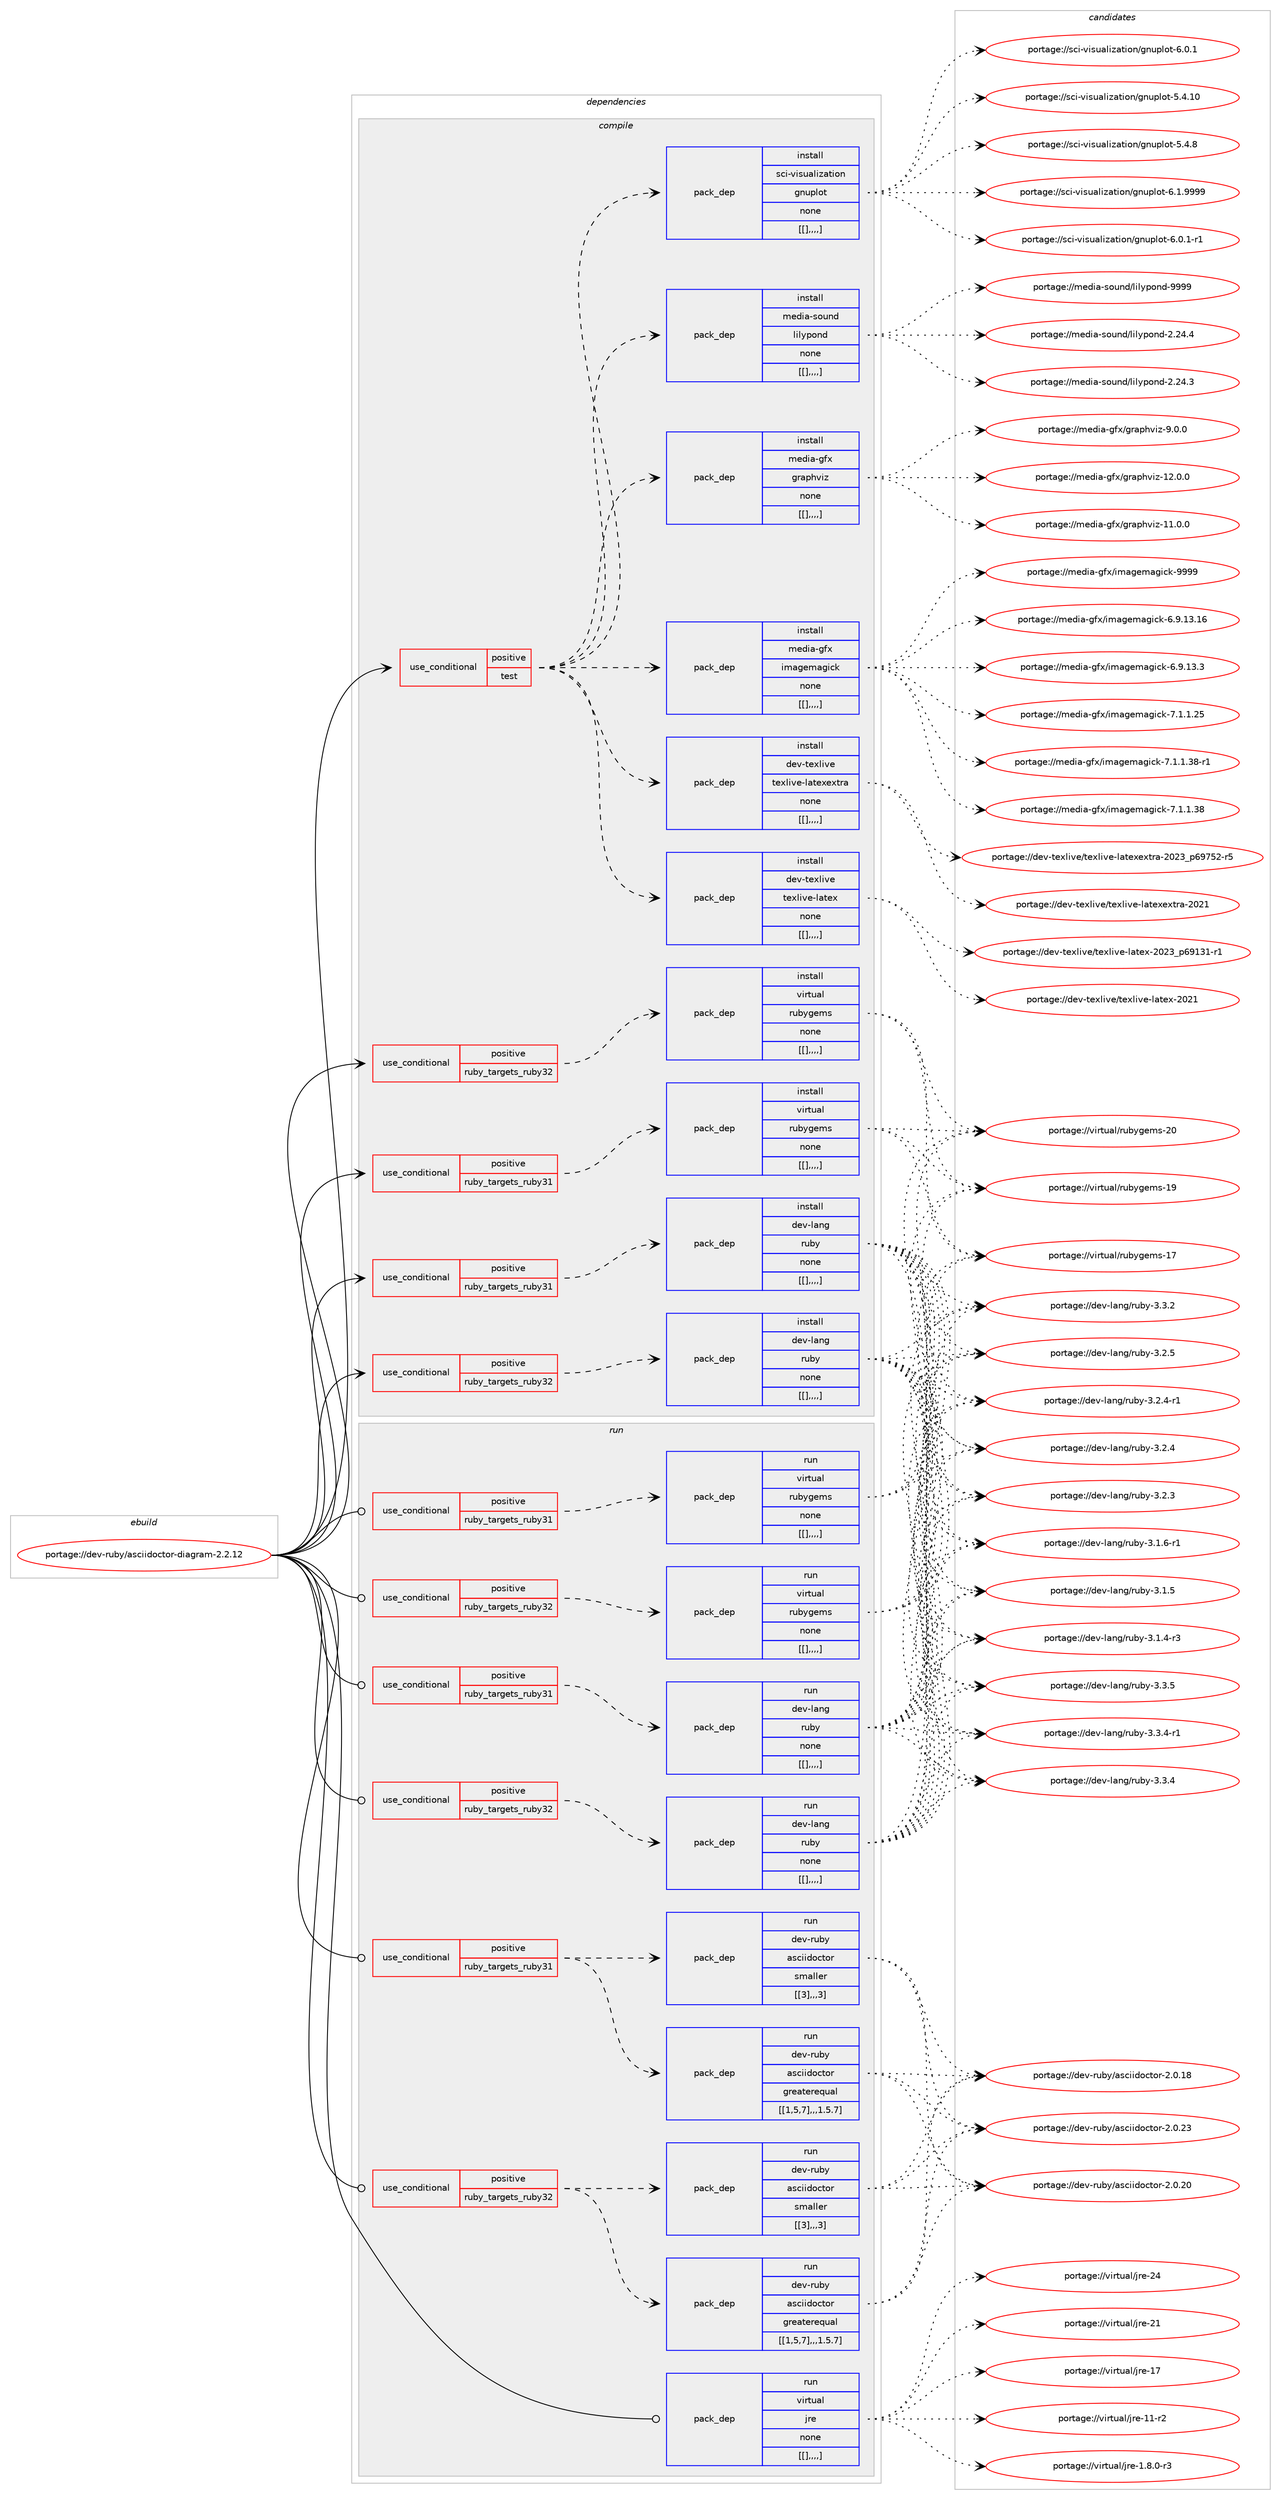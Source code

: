digraph prolog {

# *************
# Graph options
# *************

newrank=true;
concentrate=true;
compound=true;
graph [rankdir=LR,fontname=Helvetica,fontsize=10,ranksep=1.5];#, ranksep=2.5, nodesep=0.2];
edge  [arrowhead=vee];
node  [fontname=Helvetica,fontsize=10];

# **********
# The ebuild
# **********

subgraph cluster_leftcol {
color=gray;
label=<<i>ebuild</i>>;
id [label="portage://dev-ruby/asciidoctor-diagram-2.2.12", color=red, width=4, href="../dev-ruby/asciidoctor-diagram-2.2.12.svg"];
}

# ****************
# The dependencies
# ****************

subgraph cluster_midcol {
color=gray;
label=<<i>dependencies</i>>;
subgraph cluster_compile {
fillcolor="#eeeeee";
style=filled;
label=<<i>compile</i>>;
subgraph cond45428 {
dependency178710 [label=<<TABLE BORDER="0" CELLBORDER="1" CELLSPACING="0" CELLPADDING="4"><TR><TD ROWSPAN="3" CELLPADDING="10">use_conditional</TD></TR><TR><TD>positive</TD></TR><TR><TD>ruby_targets_ruby31</TD></TR></TABLE>>, shape=none, color=red];
subgraph pack131998 {
dependency178711 [label=<<TABLE BORDER="0" CELLBORDER="1" CELLSPACING="0" CELLPADDING="4" WIDTH="220"><TR><TD ROWSPAN="6" CELLPADDING="30">pack_dep</TD></TR><TR><TD WIDTH="110">install</TD></TR><TR><TD>dev-lang</TD></TR><TR><TD>ruby</TD></TR><TR><TD>none</TD></TR><TR><TD>[[],,,,]</TD></TR></TABLE>>, shape=none, color=blue];
}
dependency178710:e -> dependency178711:w [weight=20,style="dashed",arrowhead="vee"];
}
id:e -> dependency178710:w [weight=20,style="solid",arrowhead="vee"];
subgraph cond45429 {
dependency178712 [label=<<TABLE BORDER="0" CELLBORDER="1" CELLSPACING="0" CELLPADDING="4"><TR><TD ROWSPAN="3" CELLPADDING="10">use_conditional</TD></TR><TR><TD>positive</TD></TR><TR><TD>ruby_targets_ruby31</TD></TR></TABLE>>, shape=none, color=red];
subgraph pack131999 {
dependency178713 [label=<<TABLE BORDER="0" CELLBORDER="1" CELLSPACING="0" CELLPADDING="4" WIDTH="220"><TR><TD ROWSPAN="6" CELLPADDING="30">pack_dep</TD></TR><TR><TD WIDTH="110">install</TD></TR><TR><TD>virtual</TD></TR><TR><TD>rubygems</TD></TR><TR><TD>none</TD></TR><TR><TD>[[],,,,]</TD></TR></TABLE>>, shape=none, color=blue];
}
dependency178712:e -> dependency178713:w [weight=20,style="dashed",arrowhead="vee"];
}
id:e -> dependency178712:w [weight=20,style="solid",arrowhead="vee"];
subgraph cond45430 {
dependency178714 [label=<<TABLE BORDER="0" CELLBORDER="1" CELLSPACING="0" CELLPADDING="4"><TR><TD ROWSPAN="3" CELLPADDING="10">use_conditional</TD></TR><TR><TD>positive</TD></TR><TR><TD>ruby_targets_ruby32</TD></TR></TABLE>>, shape=none, color=red];
subgraph pack132000 {
dependency178715 [label=<<TABLE BORDER="0" CELLBORDER="1" CELLSPACING="0" CELLPADDING="4" WIDTH="220"><TR><TD ROWSPAN="6" CELLPADDING="30">pack_dep</TD></TR><TR><TD WIDTH="110">install</TD></TR><TR><TD>dev-lang</TD></TR><TR><TD>ruby</TD></TR><TR><TD>none</TD></TR><TR><TD>[[],,,,]</TD></TR></TABLE>>, shape=none, color=blue];
}
dependency178714:e -> dependency178715:w [weight=20,style="dashed",arrowhead="vee"];
}
id:e -> dependency178714:w [weight=20,style="solid",arrowhead="vee"];
subgraph cond45431 {
dependency178716 [label=<<TABLE BORDER="0" CELLBORDER="1" CELLSPACING="0" CELLPADDING="4"><TR><TD ROWSPAN="3" CELLPADDING="10">use_conditional</TD></TR><TR><TD>positive</TD></TR><TR><TD>ruby_targets_ruby32</TD></TR></TABLE>>, shape=none, color=red];
subgraph pack132001 {
dependency178717 [label=<<TABLE BORDER="0" CELLBORDER="1" CELLSPACING="0" CELLPADDING="4" WIDTH="220"><TR><TD ROWSPAN="6" CELLPADDING="30">pack_dep</TD></TR><TR><TD WIDTH="110">install</TD></TR><TR><TD>virtual</TD></TR><TR><TD>rubygems</TD></TR><TR><TD>none</TD></TR><TR><TD>[[],,,,]</TD></TR></TABLE>>, shape=none, color=blue];
}
dependency178716:e -> dependency178717:w [weight=20,style="dashed",arrowhead="vee"];
}
id:e -> dependency178716:w [weight=20,style="solid",arrowhead="vee"];
subgraph cond45432 {
dependency178718 [label=<<TABLE BORDER="0" CELLBORDER="1" CELLSPACING="0" CELLPADDING="4"><TR><TD ROWSPAN="3" CELLPADDING="10">use_conditional</TD></TR><TR><TD>positive</TD></TR><TR><TD>test</TD></TR></TABLE>>, shape=none, color=red];
subgraph pack132002 {
dependency178719 [label=<<TABLE BORDER="0" CELLBORDER="1" CELLSPACING="0" CELLPADDING="4" WIDTH="220"><TR><TD ROWSPAN="6" CELLPADDING="30">pack_dep</TD></TR><TR><TD WIDTH="110">install</TD></TR><TR><TD>dev-texlive</TD></TR><TR><TD>texlive-latex</TD></TR><TR><TD>none</TD></TR><TR><TD>[[],,,,]</TD></TR></TABLE>>, shape=none, color=blue];
}
dependency178718:e -> dependency178719:w [weight=20,style="dashed",arrowhead="vee"];
subgraph pack132003 {
dependency178720 [label=<<TABLE BORDER="0" CELLBORDER="1" CELLSPACING="0" CELLPADDING="4" WIDTH="220"><TR><TD ROWSPAN="6" CELLPADDING="30">pack_dep</TD></TR><TR><TD WIDTH="110">install</TD></TR><TR><TD>dev-texlive</TD></TR><TR><TD>texlive-latexextra</TD></TR><TR><TD>none</TD></TR><TR><TD>[[],,,,]</TD></TR></TABLE>>, shape=none, color=blue];
}
dependency178718:e -> dependency178720:w [weight=20,style="dashed",arrowhead="vee"];
subgraph pack132004 {
dependency178721 [label=<<TABLE BORDER="0" CELLBORDER="1" CELLSPACING="0" CELLPADDING="4" WIDTH="220"><TR><TD ROWSPAN="6" CELLPADDING="30">pack_dep</TD></TR><TR><TD WIDTH="110">install</TD></TR><TR><TD>media-gfx</TD></TR><TR><TD>imagemagick</TD></TR><TR><TD>none</TD></TR><TR><TD>[[],,,,]</TD></TR></TABLE>>, shape=none, color=blue];
}
dependency178718:e -> dependency178721:w [weight=20,style="dashed",arrowhead="vee"];
subgraph pack132005 {
dependency178722 [label=<<TABLE BORDER="0" CELLBORDER="1" CELLSPACING="0" CELLPADDING="4" WIDTH="220"><TR><TD ROWSPAN="6" CELLPADDING="30">pack_dep</TD></TR><TR><TD WIDTH="110">install</TD></TR><TR><TD>media-gfx</TD></TR><TR><TD>graphviz</TD></TR><TR><TD>none</TD></TR><TR><TD>[[],,,,]</TD></TR></TABLE>>, shape=none, color=blue];
}
dependency178718:e -> dependency178722:w [weight=20,style="dashed",arrowhead="vee"];
subgraph pack132006 {
dependency178723 [label=<<TABLE BORDER="0" CELLBORDER="1" CELLSPACING="0" CELLPADDING="4" WIDTH="220"><TR><TD ROWSPAN="6" CELLPADDING="30">pack_dep</TD></TR><TR><TD WIDTH="110">install</TD></TR><TR><TD>media-sound</TD></TR><TR><TD>lilypond</TD></TR><TR><TD>none</TD></TR><TR><TD>[[],,,,]</TD></TR></TABLE>>, shape=none, color=blue];
}
dependency178718:e -> dependency178723:w [weight=20,style="dashed",arrowhead="vee"];
subgraph pack132007 {
dependency178724 [label=<<TABLE BORDER="0" CELLBORDER="1" CELLSPACING="0" CELLPADDING="4" WIDTH="220"><TR><TD ROWSPAN="6" CELLPADDING="30">pack_dep</TD></TR><TR><TD WIDTH="110">install</TD></TR><TR><TD>sci-visualization</TD></TR><TR><TD>gnuplot</TD></TR><TR><TD>none</TD></TR><TR><TD>[[],,,,]</TD></TR></TABLE>>, shape=none, color=blue];
}
dependency178718:e -> dependency178724:w [weight=20,style="dashed",arrowhead="vee"];
}
id:e -> dependency178718:w [weight=20,style="solid",arrowhead="vee"];
}
subgraph cluster_compileandrun {
fillcolor="#eeeeee";
style=filled;
label=<<i>compile and run</i>>;
}
subgraph cluster_run {
fillcolor="#eeeeee";
style=filled;
label=<<i>run</i>>;
subgraph cond45433 {
dependency178725 [label=<<TABLE BORDER="0" CELLBORDER="1" CELLSPACING="0" CELLPADDING="4"><TR><TD ROWSPAN="3" CELLPADDING="10">use_conditional</TD></TR><TR><TD>positive</TD></TR><TR><TD>ruby_targets_ruby31</TD></TR></TABLE>>, shape=none, color=red];
subgraph pack132008 {
dependency178726 [label=<<TABLE BORDER="0" CELLBORDER="1" CELLSPACING="0" CELLPADDING="4" WIDTH="220"><TR><TD ROWSPAN="6" CELLPADDING="30">pack_dep</TD></TR><TR><TD WIDTH="110">run</TD></TR><TR><TD>dev-lang</TD></TR><TR><TD>ruby</TD></TR><TR><TD>none</TD></TR><TR><TD>[[],,,,]</TD></TR></TABLE>>, shape=none, color=blue];
}
dependency178725:e -> dependency178726:w [weight=20,style="dashed",arrowhead="vee"];
}
id:e -> dependency178725:w [weight=20,style="solid",arrowhead="odot"];
subgraph cond45434 {
dependency178727 [label=<<TABLE BORDER="0" CELLBORDER="1" CELLSPACING="0" CELLPADDING="4"><TR><TD ROWSPAN="3" CELLPADDING="10">use_conditional</TD></TR><TR><TD>positive</TD></TR><TR><TD>ruby_targets_ruby31</TD></TR></TABLE>>, shape=none, color=red];
subgraph pack132009 {
dependency178728 [label=<<TABLE BORDER="0" CELLBORDER="1" CELLSPACING="0" CELLPADDING="4" WIDTH="220"><TR><TD ROWSPAN="6" CELLPADDING="30">pack_dep</TD></TR><TR><TD WIDTH="110">run</TD></TR><TR><TD>dev-ruby</TD></TR><TR><TD>asciidoctor</TD></TR><TR><TD>greaterequal</TD></TR><TR><TD>[[1,5,7],,,1.5.7]</TD></TR></TABLE>>, shape=none, color=blue];
}
dependency178727:e -> dependency178728:w [weight=20,style="dashed",arrowhead="vee"];
subgraph pack132010 {
dependency178729 [label=<<TABLE BORDER="0" CELLBORDER="1" CELLSPACING="0" CELLPADDING="4" WIDTH="220"><TR><TD ROWSPAN="6" CELLPADDING="30">pack_dep</TD></TR><TR><TD WIDTH="110">run</TD></TR><TR><TD>dev-ruby</TD></TR><TR><TD>asciidoctor</TD></TR><TR><TD>smaller</TD></TR><TR><TD>[[3],,,3]</TD></TR></TABLE>>, shape=none, color=blue];
}
dependency178727:e -> dependency178729:w [weight=20,style="dashed",arrowhead="vee"];
}
id:e -> dependency178727:w [weight=20,style="solid",arrowhead="odot"];
subgraph cond45435 {
dependency178730 [label=<<TABLE BORDER="0" CELLBORDER="1" CELLSPACING="0" CELLPADDING="4"><TR><TD ROWSPAN="3" CELLPADDING="10">use_conditional</TD></TR><TR><TD>positive</TD></TR><TR><TD>ruby_targets_ruby31</TD></TR></TABLE>>, shape=none, color=red];
subgraph pack132011 {
dependency178731 [label=<<TABLE BORDER="0" CELLBORDER="1" CELLSPACING="0" CELLPADDING="4" WIDTH="220"><TR><TD ROWSPAN="6" CELLPADDING="30">pack_dep</TD></TR><TR><TD WIDTH="110">run</TD></TR><TR><TD>virtual</TD></TR><TR><TD>rubygems</TD></TR><TR><TD>none</TD></TR><TR><TD>[[],,,,]</TD></TR></TABLE>>, shape=none, color=blue];
}
dependency178730:e -> dependency178731:w [weight=20,style="dashed",arrowhead="vee"];
}
id:e -> dependency178730:w [weight=20,style="solid",arrowhead="odot"];
subgraph cond45436 {
dependency178732 [label=<<TABLE BORDER="0" CELLBORDER="1" CELLSPACING="0" CELLPADDING="4"><TR><TD ROWSPAN="3" CELLPADDING="10">use_conditional</TD></TR><TR><TD>positive</TD></TR><TR><TD>ruby_targets_ruby32</TD></TR></TABLE>>, shape=none, color=red];
subgraph pack132012 {
dependency178733 [label=<<TABLE BORDER="0" CELLBORDER="1" CELLSPACING="0" CELLPADDING="4" WIDTH="220"><TR><TD ROWSPAN="6" CELLPADDING="30">pack_dep</TD></TR><TR><TD WIDTH="110">run</TD></TR><TR><TD>dev-lang</TD></TR><TR><TD>ruby</TD></TR><TR><TD>none</TD></TR><TR><TD>[[],,,,]</TD></TR></TABLE>>, shape=none, color=blue];
}
dependency178732:e -> dependency178733:w [weight=20,style="dashed",arrowhead="vee"];
}
id:e -> dependency178732:w [weight=20,style="solid",arrowhead="odot"];
subgraph cond45437 {
dependency178734 [label=<<TABLE BORDER="0" CELLBORDER="1" CELLSPACING="0" CELLPADDING="4"><TR><TD ROWSPAN="3" CELLPADDING="10">use_conditional</TD></TR><TR><TD>positive</TD></TR><TR><TD>ruby_targets_ruby32</TD></TR></TABLE>>, shape=none, color=red];
subgraph pack132013 {
dependency178735 [label=<<TABLE BORDER="0" CELLBORDER="1" CELLSPACING="0" CELLPADDING="4" WIDTH="220"><TR><TD ROWSPAN="6" CELLPADDING="30">pack_dep</TD></TR><TR><TD WIDTH="110">run</TD></TR><TR><TD>dev-ruby</TD></TR><TR><TD>asciidoctor</TD></TR><TR><TD>greaterequal</TD></TR><TR><TD>[[1,5,7],,,1.5.7]</TD></TR></TABLE>>, shape=none, color=blue];
}
dependency178734:e -> dependency178735:w [weight=20,style="dashed",arrowhead="vee"];
subgraph pack132014 {
dependency178736 [label=<<TABLE BORDER="0" CELLBORDER="1" CELLSPACING="0" CELLPADDING="4" WIDTH="220"><TR><TD ROWSPAN="6" CELLPADDING="30">pack_dep</TD></TR><TR><TD WIDTH="110">run</TD></TR><TR><TD>dev-ruby</TD></TR><TR><TD>asciidoctor</TD></TR><TR><TD>smaller</TD></TR><TR><TD>[[3],,,3]</TD></TR></TABLE>>, shape=none, color=blue];
}
dependency178734:e -> dependency178736:w [weight=20,style="dashed",arrowhead="vee"];
}
id:e -> dependency178734:w [weight=20,style="solid",arrowhead="odot"];
subgraph cond45438 {
dependency178737 [label=<<TABLE BORDER="0" CELLBORDER="1" CELLSPACING="0" CELLPADDING="4"><TR><TD ROWSPAN="3" CELLPADDING="10">use_conditional</TD></TR><TR><TD>positive</TD></TR><TR><TD>ruby_targets_ruby32</TD></TR></TABLE>>, shape=none, color=red];
subgraph pack132015 {
dependency178738 [label=<<TABLE BORDER="0" CELLBORDER="1" CELLSPACING="0" CELLPADDING="4" WIDTH="220"><TR><TD ROWSPAN="6" CELLPADDING="30">pack_dep</TD></TR><TR><TD WIDTH="110">run</TD></TR><TR><TD>virtual</TD></TR><TR><TD>rubygems</TD></TR><TR><TD>none</TD></TR><TR><TD>[[],,,,]</TD></TR></TABLE>>, shape=none, color=blue];
}
dependency178737:e -> dependency178738:w [weight=20,style="dashed",arrowhead="vee"];
}
id:e -> dependency178737:w [weight=20,style="solid",arrowhead="odot"];
subgraph pack132016 {
dependency178739 [label=<<TABLE BORDER="0" CELLBORDER="1" CELLSPACING="0" CELLPADDING="4" WIDTH="220"><TR><TD ROWSPAN="6" CELLPADDING="30">pack_dep</TD></TR><TR><TD WIDTH="110">run</TD></TR><TR><TD>virtual</TD></TR><TR><TD>jre</TD></TR><TR><TD>none</TD></TR><TR><TD>[[],,,,]</TD></TR></TABLE>>, shape=none, color=blue];
}
id:e -> dependency178739:w [weight=20,style="solid",arrowhead="odot"];
}
}

# **************
# The candidates
# **************

subgraph cluster_choices {
rank=same;
color=gray;
label=<<i>candidates</i>>;

subgraph choice131998 {
color=black;
nodesep=1;
choice10010111845108971101034711411798121455146514653 [label="portage://dev-lang/ruby-3.3.5", color=red, width=4,href="../dev-lang/ruby-3.3.5.svg"];
choice100101118451089711010347114117981214551465146524511449 [label="portage://dev-lang/ruby-3.3.4-r1", color=red, width=4,href="../dev-lang/ruby-3.3.4-r1.svg"];
choice10010111845108971101034711411798121455146514652 [label="portage://dev-lang/ruby-3.3.4", color=red, width=4,href="../dev-lang/ruby-3.3.4.svg"];
choice10010111845108971101034711411798121455146514650 [label="portage://dev-lang/ruby-3.3.2", color=red, width=4,href="../dev-lang/ruby-3.3.2.svg"];
choice10010111845108971101034711411798121455146504653 [label="portage://dev-lang/ruby-3.2.5", color=red, width=4,href="../dev-lang/ruby-3.2.5.svg"];
choice100101118451089711010347114117981214551465046524511449 [label="portage://dev-lang/ruby-3.2.4-r1", color=red, width=4,href="../dev-lang/ruby-3.2.4-r1.svg"];
choice10010111845108971101034711411798121455146504652 [label="portage://dev-lang/ruby-3.2.4", color=red, width=4,href="../dev-lang/ruby-3.2.4.svg"];
choice10010111845108971101034711411798121455146504651 [label="portage://dev-lang/ruby-3.2.3", color=red, width=4,href="../dev-lang/ruby-3.2.3.svg"];
choice100101118451089711010347114117981214551464946544511449 [label="portage://dev-lang/ruby-3.1.6-r1", color=red, width=4,href="../dev-lang/ruby-3.1.6-r1.svg"];
choice10010111845108971101034711411798121455146494653 [label="portage://dev-lang/ruby-3.1.5", color=red, width=4,href="../dev-lang/ruby-3.1.5.svg"];
choice100101118451089711010347114117981214551464946524511451 [label="portage://dev-lang/ruby-3.1.4-r3", color=red, width=4,href="../dev-lang/ruby-3.1.4-r3.svg"];
dependency178711:e -> choice10010111845108971101034711411798121455146514653:w [style=dotted,weight="100"];
dependency178711:e -> choice100101118451089711010347114117981214551465146524511449:w [style=dotted,weight="100"];
dependency178711:e -> choice10010111845108971101034711411798121455146514652:w [style=dotted,weight="100"];
dependency178711:e -> choice10010111845108971101034711411798121455146514650:w [style=dotted,weight="100"];
dependency178711:e -> choice10010111845108971101034711411798121455146504653:w [style=dotted,weight="100"];
dependency178711:e -> choice100101118451089711010347114117981214551465046524511449:w [style=dotted,weight="100"];
dependency178711:e -> choice10010111845108971101034711411798121455146504652:w [style=dotted,weight="100"];
dependency178711:e -> choice10010111845108971101034711411798121455146504651:w [style=dotted,weight="100"];
dependency178711:e -> choice100101118451089711010347114117981214551464946544511449:w [style=dotted,weight="100"];
dependency178711:e -> choice10010111845108971101034711411798121455146494653:w [style=dotted,weight="100"];
dependency178711:e -> choice100101118451089711010347114117981214551464946524511451:w [style=dotted,weight="100"];
}
subgraph choice131999 {
color=black;
nodesep=1;
choice118105114116117971084711411798121103101109115455048 [label="portage://virtual/rubygems-20", color=red, width=4,href="../virtual/rubygems-20.svg"];
choice118105114116117971084711411798121103101109115454957 [label="portage://virtual/rubygems-19", color=red, width=4,href="../virtual/rubygems-19.svg"];
choice118105114116117971084711411798121103101109115454955 [label="portage://virtual/rubygems-17", color=red, width=4,href="../virtual/rubygems-17.svg"];
dependency178713:e -> choice118105114116117971084711411798121103101109115455048:w [style=dotted,weight="100"];
dependency178713:e -> choice118105114116117971084711411798121103101109115454957:w [style=dotted,weight="100"];
dependency178713:e -> choice118105114116117971084711411798121103101109115454955:w [style=dotted,weight="100"];
}
subgraph choice132000 {
color=black;
nodesep=1;
choice10010111845108971101034711411798121455146514653 [label="portage://dev-lang/ruby-3.3.5", color=red, width=4,href="../dev-lang/ruby-3.3.5.svg"];
choice100101118451089711010347114117981214551465146524511449 [label="portage://dev-lang/ruby-3.3.4-r1", color=red, width=4,href="../dev-lang/ruby-3.3.4-r1.svg"];
choice10010111845108971101034711411798121455146514652 [label="portage://dev-lang/ruby-3.3.4", color=red, width=4,href="../dev-lang/ruby-3.3.4.svg"];
choice10010111845108971101034711411798121455146514650 [label="portage://dev-lang/ruby-3.3.2", color=red, width=4,href="../dev-lang/ruby-3.3.2.svg"];
choice10010111845108971101034711411798121455146504653 [label="portage://dev-lang/ruby-3.2.5", color=red, width=4,href="../dev-lang/ruby-3.2.5.svg"];
choice100101118451089711010347114117981214551465046524511449 [label="portage://dev-lang/ruby-3.2.4-r1", color=red, width=4,href="../dev-lang/ruby-3.2.4-r1.svg"];
choice10010111845108971101034711411798121455146504652 [label="portage://dev-lang/ruby-3.2.4", color=red, width=4,href="../dev-lang/ruby-3.2.4.svg"];
choice10010111845108971101034711411798121455146504651 [label="portage://dev-lang/ruby-3.2.3", color=red, width=4,href="../dev-lang/ruby-3.2.3.svg"];
choice100101118451089711010347114117981214551464946544511449 [label="portage://dev-lang/ruby-3.1.6-r1", color=red, width=4,href="../dev-lang/ruby-3.1.6-r1.svg"];
choice10010111845108971101034711411798121455146494653 [label="portage://dev-lang/ruby-3.1.5", color=red, width=4,href="../dev-lang/ruby-3.1.5.svg"];
choice100101118451089711010347114117981214551464946524511451 [label="portage://dev-lang/ruby-3.1.4-r3", color=red, width=4,href="../dev-lang/ruby-3.1.4-r3.svg"];
dependency178715:e -> choice10010111845108971101034711411798121455146514653:w [style=dotted,weight="100"];
dependency178715:e -> choice100101118451089711010347114117981214551465146524511449:w [style=dotted,weight="100"];
dependency178715:e -> choice10010111845108971101034711411798121455146514652:w [style=dotted,weight="100"];
dependency178715:e -> choice10010111845108971101034711411798121455146514650:w [style=dotted,weight="100"];
dependency178715:e -> choice10010111845108971101034711411798121455146504653:w [style=dotted,weight="100"];
dependency178715:e -> choice100101118451089711010347114117981214551465046524511449:w [style=dotted,weight="100"];
dependency178715:e -> choice10010111845108971101034711411798121455146504652:w [style=dotted,weight="100"];
dependency178715:e -> choice10010111845108971101034711411798121455146504651:w [style=dotted,weight="100"];
dependency178715:e -> choice100101118451089711010347114117981214551464946544511449:w [style=dotted,weight="100"];
dependency178715:e -> choice10010111845108971101034711411798121455146494653:w [style=dotted,weight="100"];
dependency178715:e -> choice100101118451089711010347114117981214551464946524511451:w [style=dotted,weight="100"];
}
subgraph choice132001 {
color=black;
nodesep=1;
choice118105114116117971084711411798121103101109115455048 [label="portage://virtual/rubygems-20", color=red, width=4,href="../virtual/rubygems-20.svg"];
choice118105114116117971084711411798121103101109115454957 [label="portage://virtual/rubygems-19", color=red, width=4,href="../virtual/rubygems-19.svg"];
choice118105114116117971084711411798121103101109115454955 [label="portage://virtual/rubygems-17", color=red, width=4,href="../virtual/rubygems-17.svg"];
dependency178717:e -> choice118105114116117971084711411798121103101109115455048:w [style=dotted,weight="100"];
dependency178717:e -> choice118105114116117971084711411798121103101109115454957:w [style=dotted,weight="100"];
dependency178717:e -> choice118105114116117971084711411798121103101109115454955:w [style=dotted,weight="100"];
}
subgraph choice132002 {
color=black;
nodesep=1;
choice1001011184511610112010810511810147116101120108105118101451089711610112045504850519511254574951494511449 [label="portage://dev-texlive/texlive-latex-2023_p69131-r1", color=red, width=4,href="../dev-texlive/texlive-latex-2023_p69131-r1.svg"];
choice100101118451161011201081051181014711610112010810511810145108971161011204550485049 [label="portage://dev-texlive/texlive-latex-2021", color=red, width=4,href="../dev-texlive/texlive-latex-2021.svg"];
dependency178719:e -> choice1001011184511610112010810511810147116101120108105118101451089711610112045504850519511254574951494511449:w [style=dotted,weight="100"];
dependency178719:e -> choice100101118451161011201081051181014711610112010810511810145108971161011204550485049:w [style=dotted,weight="100"];
}
subgraph choice132003 {
color=black;
nodesep=1;
choice100101118451161011201081051181014711610112010810511810145108971161011201011201161149745504850519511254575553504511453 [label="portage://dev-texlive/texlive-latexextra-2023_p69752-r5", color=red, width=4,href="../dev-texlive/texlive-latexextra-2023_p69752-r5.svg"];
choice10010111845116101120108105118101471161011201081051181014510897116101120101120116114974550485049 [label="portage://dev-texlive/texlive-latexextra-2021", color=red, width=4,href="../dev-texlive/texlive-latexextra-2021.svg"];
dependency178720:e -> choice100101118451161011201081051181014711610112010810511810145108971161011201011201161149745504850519511254575553504511453:w [style=dotted,weight="100"];
dependency178720:e -> choice10010111845116101120108105118101471161011201081051181014510897116101120101120116114974550485049:w [style=dotted,weight="100"];
}
subgraph choice132004 {
color=black;
nodesep=1;
choice1091011001059745103102120471051099710310110997103105991074557575757 [label="portage://media-gfx/imagemagick-9999", color=red, width=4,href="../media-gfx/imagemagick-9999.svg"];
choice1091011001059745103102120471051099710310110997103105991074555464946494651564511449 [label="portage://media-gfx/imagemagick-7.1.1.38-r1", color=red, width=4,href="../media-gfx/imagemagick-7.1.1.38-r1.svg"];
choice109101100105974510310212047105109971031011099710310599107455546494649465156 [label="portage://media-gfx/imagemagick-7.1.1.38", color=red, width=4,href="../media-gfx/imagemagick-7.1.1.38.svg"];
choice109101100105974510310212047105109971031011099710310599107455546494649465053 [label="portage://media-gfx/imagemagick-7.1.1.25", color=red, width=4,href="../media-gfx/imagemagick-7.1.1.25.svg"];
choice10910110010597451031021204710510997103101109971031059910745544657464951464954 [label="portage://media-gfx/imagemagick-6.9.13.16", color=red, width=4,href="../media-gfx/imagemagick-6.9.13.16.svg"];
choice109101100105974510310212047105109971031011099710310599107455446574649514651 [label="portage://media-gfx/imagemagick-6.9.13.3", color=red, width=4,href="../media-gfx/imagemagick-6.9.13.3.svg"];
dependency178721:e -> choice1091011001059745103102120471051099710310110997103105991074557575757:w [style=dotted,weight="100"];
dependency178721:e -> choice1091011001059745103102120471051099710310110997103105991074555464946494651564511449:w [style=dotted,weight="100"];
dependency178721:e -> choice109101100105974510310212047105109971031011099710310599107455546494649465156:w [style=dotted,weight="100"];
dependency178721:e -> choice109101100105974510310212047105109971031011099710310599107455546494649465053:w [style=dotted,weight="100"];
dependency178721:e -> choice10910110010597451031021204710510997103101109971031059910745544657464951464954:w [style=dotted,weight="100"];
dependency178721:e -> choice109101100105974510310212047105109971031011099710310599107455446574649514651:w [style=dotted,weight="100"];
}
subgraph choice132005 {
color=black;
nodesep=1;
choice1091011001059745103102120471031149711210411810512245495046484648 [label="portage://media-gfx/graphviz-12.0.0", color=red, width=4,href="../media-gfx/graphviz-12.0.0.svg"];
choice1091011001059745103102120471031149711210411810512245494946484648 [label="portage://media-gfx/graphviz-11.0.0", color=red, width=4,href="../media-gfx/graphviz-11.0.0.svg"];
choice10910110010597451031021204710311497112104118105122455746484648 [label="portage://media-gfx/graphviz-9.0.0", color=red, width=4,href="../media-gfx/graphviz-9.0.0.svg"];
dependency178722:e -> choice1091011001059745103102120471031149711210411810512245495046484648:w [style=dotted,weight="100"];
dependency178722:e -> choice1091011001059745103102120471031149711210411810512245494946484648:w [style=dotted,weight="100"];
dependency178722:e -> choice10910110010597451031021204710311497112104118105122455746484648:w [style=dotted,weight="100"];
}
subgraph choice132006 {
color=black;
nodesep=1;
choice1091011001059745115111117110100471081051081211121111101004557575757 [label="portage://media-sound/lilypond-9999", color=red, width=4,href="../media-sound/lilypond-9999.svg"];
choice10910110010597451151111171101004710810510812111211111010045504650524652 [label="portage://media-sound/lilypond-2.24.4", color=red, width=4,href="../media-sound/lilypond-2.24.4.svg"];
choice10910110010597451151111171101004710810510812111211111010045504650524651 [label="portage://media-sound/lilypond-2.24.3", color=red, width=4,href="../media-sound/lilypond-2.24.3.svg"];
dependency178723:e -> choice1091011001059745115111117110100471081051081211121111101004557575757:w [style=dotted,weight="100"];
dependency178723:e -> choice10910110010597451151111171101004710810510812111211111010045504650524652:w [style=dotted,weight="100"];
dependency178723:e -> choice10910110010597451151111171101004710810510812111211111010045504650524651:w [style=dotted,weight="100"];
}
subgraph choice132007 {
color=black;
nodesep=1;
choice1159910545118105115117971081051229711610511111047103110117112108111116455446494657575757 [label="portage://sci-visualization/gnuplot-6.1.9999", color=red, width=4,href="../sci-visualization/gnuplot-6.1.9999.svg"];
choice11599105451181051151179710810512297116105111110471031101171121081111164554464846494511449 [label="portage://sci-visualization/gnuplot-6.0.1-r1", color=red, width=4,href="../sci-visualization/gnuplot-6.0.1-r1.svg"];
choice1159910545118105115117971081051229711610511111047103110117112108111116455446484649 [label="portage://sci-visualization/gnuplot-6.0.1", color=red, width=4,href="../sci-visualization/gnuplot-6.0.1.svg"];
choice115991054511810511511797108105122971161051111104710311011711210811111645534652464948 [label="portage://sci-visualization/gnuplot-5.4.10", color=red, width=4,href="../sci-visualization/gnuplot-5.4.10.svg"];
choice1159910545118105115117971081051229711610511111047103110117112108111116455346524656 [label="portage://sci-visualization/gnuplot-5.4.8", color=red, width=4,href="../sci-visualization/gnuplot-5.4.8.svg"];
dependency178724:e -> choice1159910545118105115117971081051229711610511111047103110117112108111116455446494657575757:w [style=dotted,weight="100"];
dependency178724:e -> choice11599105451181051151179710810512297116105111110471031101171121081111164554464846494511449:w [style=dotted,weight="100"];
dependency178724:e -> choice1159910545118105115117971081051229711610511111047103110117112108111116455446484649:w [style=dotted,weight="100"];
dependency178724:e -> choice115991054511810511511797108105122971161051111104710311011711210811111645534652464948:w [style=dotted,weight="100"];
dependency178724:e -> choice1159910545118105115117971081051229711610511111047103110117112108111116455346524656:w [style=dotted,weight="100"];
}
subgraph choice132008 {
color=black;
nodesep=1;
choice10010111845108971101034711411798121455146514653 [label="portage://dev-lang/ruby-3.3.5", color=red, width=4,href="../dev-lang/ruby-3.3.5.svg"];
choice100101118451089711010347114117981214551465146524511449 [label="portage://dev-lang/ruby-3.3.4-r1", color=red, width=4,href="../dev-lang/ruby-3.3.4-r1.svg"];
choice10010111845108971101034711411798121455146514652 [label="portage://dev-lang/ruby-3.3.4", color=red, width=4,href="../dev-lang/ruby-3.3.4.svg"];
choice10010111845108971101034711411798121455146514650 [label="portage://dev-lang/ruby-3.3.2", color=red, width=4,href="../dev-lang/ruby-3.3.2.svg"];
choice10010111845108971101034711411798121455146504653 [label="portage://dev-lang/ruby-3.2.5", color=red, width=4,href="../dev-lang/ruby-3.2.5.svg"];
choice100101118451089711010347114117981214551465046524511449 [label="portage://dev-lang/ruby-3.2.4-r1", color=red, width=4,href="../dev-lang/ruby-3.2.4-r1.svg"];
choice10010111845108971101034711411798121455146504652 [label="portage://dev-lang/ruby-3.2.4", color=red, width=4,href="../dev-lang/ruby-3.2.4.svg"];
choice10010111845108971101034711411798121455146504651 [label="portage://dev-lang/ruby-3.2.3", color=red, width=4,href="../dev-lang/ruby-3.2.3.svg"];
choice100101118451089711010347114117981214551464946544511449 [label="portage://dev-lang/ruby-3.1.6-r1", color=red, width=4,href="../dev-lang/ruby-3.1.6-r1.svg"];
choice10010111845108971101034711411798121455146494653 [label="portage://dev-lang/ruby-3.1.5", color=red, width=4,href="../dev-lang/ruby-3.1.5.svg"];
choice100101118451089711010347114117981214551464946524511451 [label="portage://dev-lang/ruby-3.1.4-r3", color=red, width=4,href="../dev-lang/ruby-3.1.4-r3.svg"];
dependency178726:e -> choice10010111845108971101034711411798121455146514653:w [style=dotted,weight="100"];
dependency178726:e -> choice100101118451089711010347114117981214551465146524511449:w [style=dotted,weight="100"];
dependency178726:e -> choice10010111845108971101034711411798121455146514652:w [style=dotted,weight="100"];
dependency178726:e -> choice10010111845108971101034711411798121455146514650:w [style=dotted,weight="100"];
dependency178726:e -> choice10010111845108971101034711411798121455146504653:w [style=dotted,weight="100"];
dependency178726:e -> choice100101118451089711010347114117981214551465046524511449:w [style=dotted,weight="100"];
dependency178726:e -> choice10010111845108971101034711411798121455146504652:w [style=dotted,weight="100"];
dependency178726:e -> choice10010111845108971101034711411798121455146504651:w [style=dotted,weight="100"];
dependency178726:e -> choice100101118451089711010347114117981214551464946544511449:w [style=dotted,weight="100"];
dependency178726:e -> choice10010111845108971101034711411798121455146494653:w [style=dotted,weight="100"];
dependency178726:e -> choice100101118451089711010347114117981214551464946524511451:w [style=dotted,weight="100"];
}
subgraph choice132009 {
color=black;
nodesep=1;
choice10010111845114117981214797115991051051001119911611111445504648465051 [label="portage://dev-ruby/asciidoctor-2.0.23", color=red, width=4,href="../dev-ruby/asciidoctor-2.0.23.svg"];
choice10010111845114117981214797115991051051001119911611111445504648465048 [label="portage://dev-ruby/asciidoctor-2.0.20", color=red, width=4,href="../dev-ruby/asciidoctor-2.0.20.svg"];
choice10010111845114117981214797115991051051001119911611111445504648464956 [label="portage://dev-ruby/asciidoctor-2.0.18", color=red, width=4,href="../dev-ruby/asciidoctor-2.0.18.svg"];
dependency178728:e -> choice10010111845114117981214797115991051051001119911611111445504648465051:w [style=dotted,weight="100"];
dependency178728:e -> choice10010111845114117981214797115991051051001119911611111445504648465048:w [style=dotted,weight="100"];
dependency178728:e -> choice10010111845114117981214797115991051051001119911611111445504648464956:w [style=dotted,weight="100"];
}
subgraph choice132010 {
color=black;
nodesep=1;
choice10010111845114117981214797115991051051001119911611111445504648465051 [label="portage://dev-ruby/asciidoctor-2.0.23", color=red, width=4,href="../dev-ruby/asciidoctor-2.0.23.svg"];
choice10010111845114117981214797115991051051001119911611111445504648465048 [label="portage://dev-ruby/asciidoctor-2.0.20", color=red, width=4,href="../dev-ruby/asciidoctor-2.0.20.svg"];
choice10010111845114117981214797115991051051001119911611111445504648464956 [label="portage://dev-ruby/asciidoctor-2.0.18", color=red, width=4,href="../dev-ruby/asciidoctor-2.0.18.svg"];
dependency178729:e -> choice10010111845114117981214797115991051051001119911611111445504648465051:w [style=dotted,weight="100"];
dependency178729:e -> choice10010111845114117981214797115991051051001119911611111445504648465048:w [style=dotted,weight="100"];
dependency178729:e -> choice10010111845114117981214797115991051051001119911611111445504648464956:w [style=dotted,weight="100"];
}
subgraph choice132011 {
color=black;
nodesep=1;
choice118105114116117971084711411798121103101109115455048 [label="portage://virtual/rubygems-20", color=red, width=4,href="../virtual/rubygems-20.svg"];
choice118105114116117971084711411798121103101109115454957 [label="portage://virtual/rubygems-19", color=red, width=4,href="../virtual/rubygems-19.svg"];
choice118105114116117971084711411798121103101109115454955 [label="portage://virtual/rubygems-17", color=red, width=4,href="../virtual/rubygems-17.svg"];
dependency178731:e -> choice118105114116117971084711411798121103101109115455048:w [style=dotted,weight="100"];
dependency178731:e -> choice118105114116117971084711411798121103101109115454957:w [style=dotted,weight="100"];
dependency178731:e -> choice118105114116117971084711411798121103101109115454955:w [style=dotted,weight="100"];
}
subgraph choice132012 {
color=black;
nodesep=1;
choice10010111845108971101034711411798121455146514653 [label="portage://dev-lang/ruby-3.3.5", color=red, width=4,href="../dev-lang/ruby-3.3.5.svg"];
choice100101118451089711010347114117981214551465146524511449 [label="portage://dev-lang/ruby-3.3.4-r1", color=red, width=4,href="../dev-lang/ruby-3.3.4-r1.svg"];
choice10010111845108971101034711411798121455146514652 [label="portage://dev-lang/ruby-3.3.4", color=red, width=4,href="../dev-lang/ruby-3.3.4.svg"];
choice10010111845108971101034711411798121455146514650 [label="portage://dev-lang/ruby-3.3.2", color=red, width=4,href="../dev-lang/ruby-3.3.2.svg"];
choice10010111845108971101034711411798121455146504653 [label="portage://dev-lang/ruby-3.2.5", color=red, width=4,href="../dev-lang/ruby-3.2.5.svg"];
choice100101118451089711010347114117981214551465046524511449 [label="portage://dev-lang/ruby-3.2.4-r1", color=red, width=4,href="../dev-lang/ruby-3.2.4-r1.svg"];
choice10010111845108971101034711411798121455146504652 [label="portage://dev-lang/ruby-3.2.4", color=red, width=4,href="../dev-lang/ruby-3.2.4.svg"];
choice10010111845108971101034711411798121455146504651 [label="portage://dev-lang/ruby-3.2.3", color=red, width=4,href="../dev-lang/ruby-3.2.3.svg"];
choice100101118451089711010347114117981214551464946544511449 [label="portage://dev-lang/ruby-3.1.6-r1", color=red, width=4,href="../dev-lang/ruby-3.1.6-r1.svg"];
choice10010111845108971101034711411798121455146494653 [label="portage://dev-lang/ruby-3.1.5", color=red, width=4,href="../dev-lang/ruby-3.1.5.svg"];
choice100101118451089711010347114117981214551464946524511451 [label="portage://dev-lang/ruby-3.1.4-r3", color=red, width=4,href="../dev-lang/ruby-3.1.4-r3.svg"];
dependency178733:e -> choice10010111845108971101034711411798121455146514653:w [style=dotted,weight="100"];
dependency178733:e -> choice100101118451089711010347114117981214551465146524511449:w [style=dotted,weight="100"];
dependency178733:e -> choice10010111845108971101034711411798121455146514652:w [style=dotted,weight="100"];
dependency178733:e -> choice10010111845108971101034711411798121455146514650:w [style=dotted,weight="100"];
dependency178733:e -> choice10010111845108971101034711411798121455146504653:w [style=dotted,weight="100"];
dependency178733:e -> choice100101118451089711010347114117981214551465046524511449:w [style=dotted,weight="100"];
dependency178733:e -> choice10010111845108971101034711411798121455146504652:w [style=dotted,weight="100"];
dependency178733:e -> choice10010111845108971101034711411798121455146504651:w [style=dotted,weight="100"];
dependency178733:e -> choice100101118451089711010347114117981214551464946544511449:w [style=dotted,weight="100"];
dependency178733:e -> choice10010111845108971101034711411798121455146494653:w [style=dotted,weight="100"];
dependency178733:e -> choice100101118451089711010347114117981214551464946524511451:w [style=dotted,weight="100"];
}
subgraph choice132013 {
color=black;
nodesep=1;
choice10010111845114117981214797115991051051001119911611111445504648465051 [label="portage://dev-ruby/asciidoctor-2.0.23", color=red, width=4,href="../dev-ruby/asciidoctor-2.0.23.svg"];
choice10010111845114117981214797115991051051001119911611111445504648465048 [label="portage://dev-ruby/asciidoctor-2.0.20", color=red, width=4,href="../dev-ruby/asciidoctor-2.0.20.svg"];
choice10010111845114117981214797115991051051001119911611111445504648464956 [label="portage://dev-ruby/asciidoctor-2.0.18", color=red, width=4,href="../dev-ruby/asciidoctor-2.0.18.svg"];
dependency178735:e -> choice10010111845114117981214797115991051051001119911611111445504648465051:w [style=dotted,weight="100"];
dependency178735:e -> choice10010111845114117981214797115991051051001119911611111445504648465048:w [style=dotted,weight="100"];
dependency178735:e -> choice10010111845114117981214797115991051051001119911611111445504648464956:w [style=dotted,weight="100"];
}
subgraph choice132014 {
color=black;
nodesep=1;
choice10010111845114117981214797115991051051001119911611111445504648465051 [label="portage://dev-ruby/asciidoctor-2.0.23", color=red, width=4,href="../dev-ruby/asciidoctor-2.0.23.svg"];
choice10010111845114117981214797115991051051001119911611111445504648465048 [label="portage://dev-ruby/asciidoctor-2.0.20", color=red, width=4,href="../dev-ruby/asciidoctor-2.0.20.svg"];
choice10010111845114117981214797115991051051001119911611111445504648464956 [label="portage://dev-ruby/asciidoctor-2.0.18", color=red, width=4,href="../dev-ruby/asciidoctor-2.0.18.svg"];
dependency178736:e -> choice10010111845114117981214797115991051051001119911611111445504648465051:w [style=dotted,weight="100"];
dependency178736:e -> choice10010111845114117981214797115991051051001119911611111445504648465048:w [style=dotted,weight="100"];
dependency178736:e -> choice10010111845114117981214797115991051051001119911611111445504648464956:w [style=dotted,weight="100"];
}
subgraph choice132015 {
color=black;
nodesep=1;
choice118105114116117971084711411798121103101109115455048 [label="portage://virtual/rubygems-20", color=red, width=4,href="../virtual/rubygems-20.svg"];
choice118105114116117971084711411798121103101109115454957 [label="portage://virtual/rubygems-19", color=red, width=4,href="../virtual/rubygems-19.svg"];
choice118105114116117971084711411798121103101109115454955 [label="portage://virtual/rubygems-17", color=red, width=4,href="../virtual/rubygems-17.svg"];
dependency178738:e -> choice118105114116117971084711411798121103101109115455048:w [style=dotted,weight="100"];
dependency178738:e -> choice118105114116117971084711411798121103101109115454957:w [style=dotted,weight="100"];
dependency178738:e -> choice118105114116117971084711411798121103101109115454955:w [style=dotted,weight="100"];
}
subgraph choice132016 {
color=black;
nodesep=1;
choice1181051141161179710847106114101455052 [label="portage://virtual/jre-24", color=red, width=4,href="../virtual/jre-24.svg"];
choice1181051141161179710847106114101455049 [label="portage://virtual/jre-21", color=red, width=4,href="../virtual/jre-21.svg"];
choice1181051141161179710847106114101454955 [label="portage://virtual/jre-17", color=red, width=4,href="../virtual/jre-17.svg"];
choice11810511411611797108471061141014549494511450 [label="portage://virtual/jre-11-r2", color=red, width=4,href="../virtual/jre-11-r2.svg"];
choice11810511411611797108471061141014549465646484511451 [label="portage://virtual/jre-1.8.0-r3", color=red, width=4,href="../virtual/jre-1.8.0-r3.svg"];
dependency178739:e -> choice1181051141161179710847106114101455052:w [style=dotted,weight="100"];
dependency178739:e -> choice1181051141161179710847106114101455049:w [style=dotted,weight="100"];
dependency178739:e -> choice1181051141161179710847106114101454955:w [style=dotted,weight="100"];
dependency178739:e -> choice11810511411611797108471061141014549494511450:w [style=dotted,weight="100"];
dependency178739:e -> choice11810511411611797108471061141014549465646484511451:w [style=dotted,weight="100"];
}
}

}
